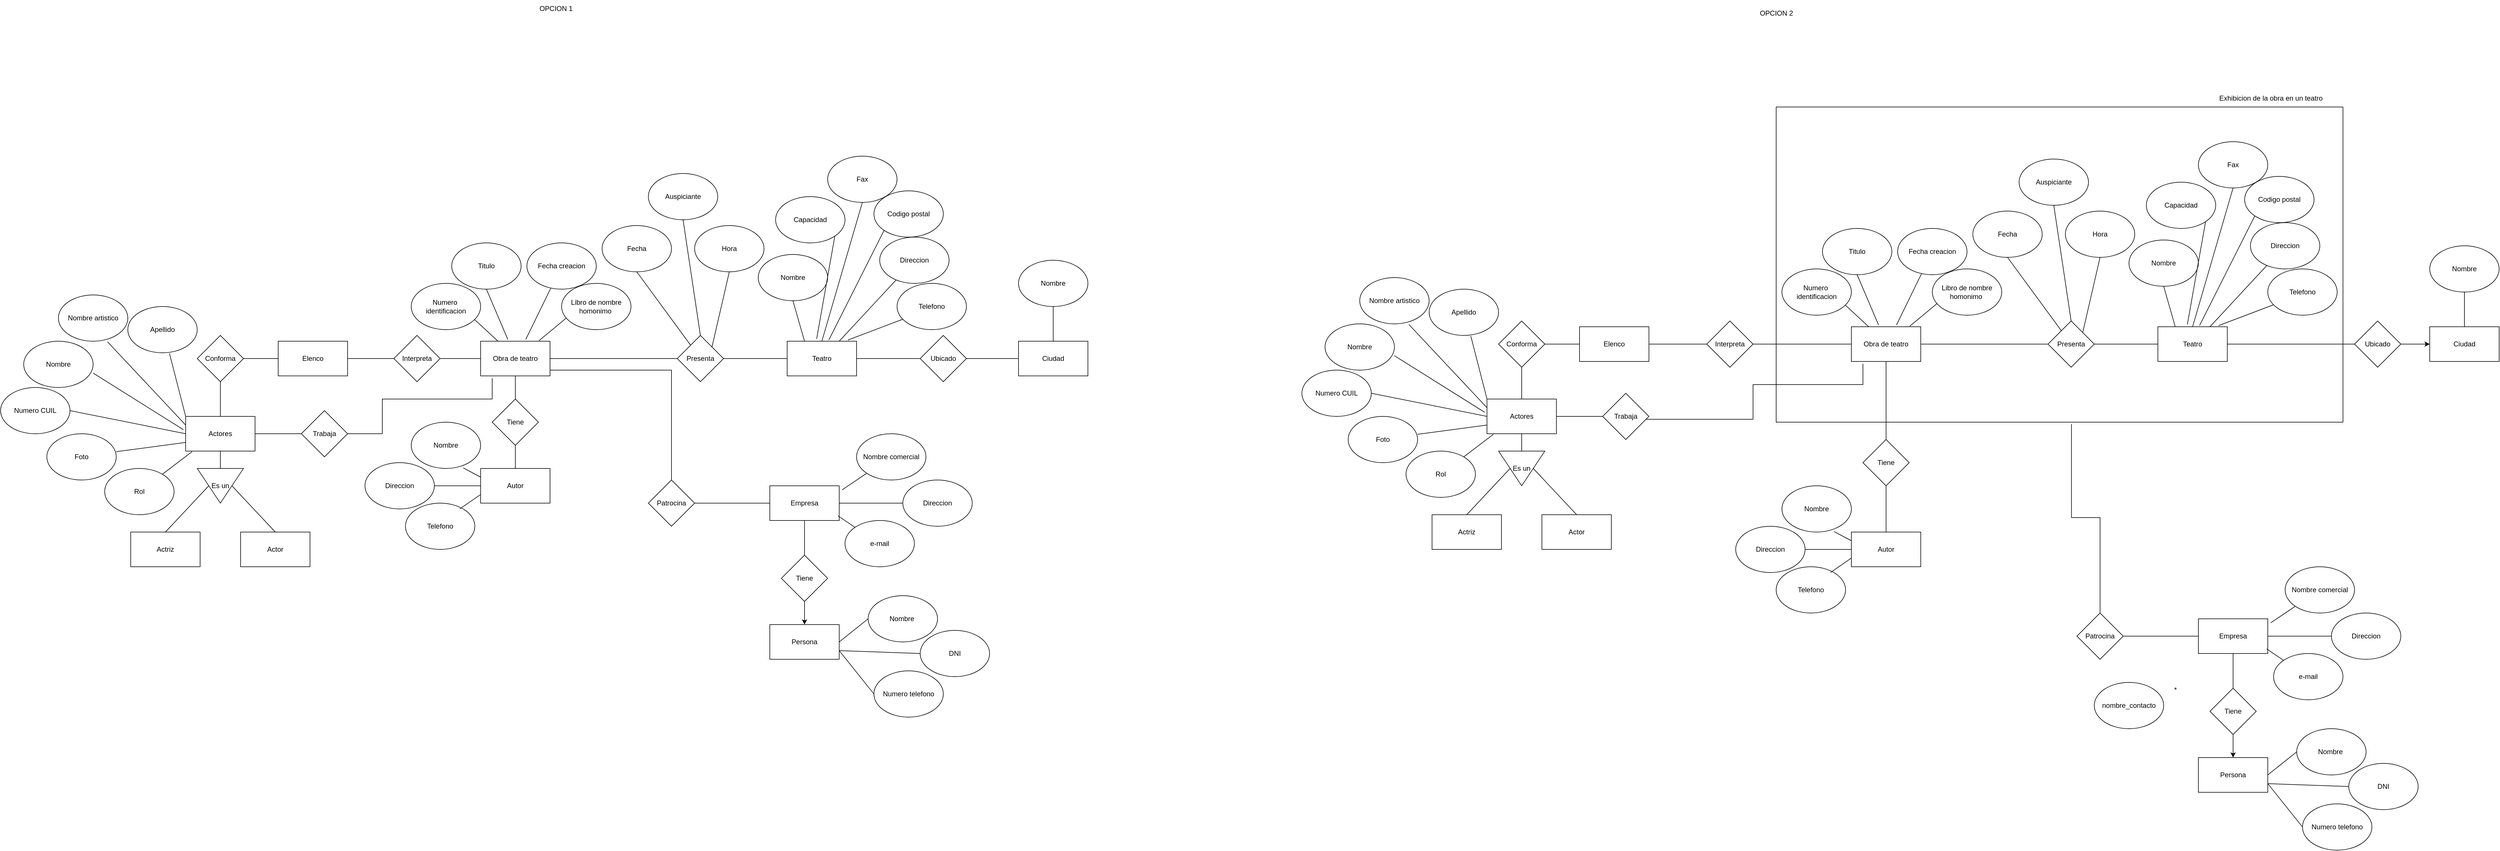 <mxfile version="24.7.5">
  <diagram name="Página-1" id="h4YsIUtn6Sc1W326wzpE">
    <mxGraphModel dx="1680" dy="1332" grid="1" gridSize="10" guides="1" tooltips="1" connect="1" arrows="1" fold="1" page="0" pageScale="1" pageWidth="827" pageHeight="1169" math="0" shadow="0">
      <root>
        <mxCell id="0" />
        <mxCell id="1" parent="0" />
        <mxCell id="5lV7sfU6bNcNwND8dBpH-8" style="edgeStyle=orthogonalEdgeStyle;rounded=0;orthogonalLoop=1;jettySize=auto;html=1;entryX=0.5;entryY=0;entryDx=0;entryDy=0;endArrow=none;endFill=0;" parent="1" source="5lV7sfU6bNcNwND8dBpH-1" target="5lV7sfU6bNcNwND8dBpH-6" edge="1">
          <mxGeometry relative="1" as="geometry" />
        </mxCell>
        <mxCell id="5lV7sfU6bNcNwND8dBpH-53" style="edgeStyle=orthogonalEdgeStyle;rounded=0;orthogonalLoop=1;jettySize=auto;html=1;endArrow=none;endFill=0;" parent="1" source="5lV7sfU6bNcNwND8dBpH-1" target="5lV7sfU6bNcNwND8dBpH-52" edge="1">
          <mxGeometry relative="1" as="geometry" />
        </mxCell>
        <mxCell id="5lV7sfU6bNcNwND8dBpH-82" style="edgeStyle=orthogonalEdgeStyle;rounded=0;orthogonalLoop=1;jettySize=auto;html=1;entryX=0.5;entryY=0;entryDx=0;entryDy=0;endArrow=none;endFill=0;" parent="1" source="5lV7sfU6bNcNwND8dBpH-1" target="5lV7sfU6bNcNwND8dBpH-81" edge="1">
          <mxGeometry relative="1" as="geometry">
            <Array as="points">
              <mxPoint x="570" y="90" />
            </Array>
          </mxGeometry>
        </mxCell>
        <mxCell id="5lV7sfU6bNcNwND8dBpH-1" value="Obra de teatro" style="rounded=0;whiteSpace=wrap;html=1;" parent="1" vertex="1">
          <mxGeometry x="240" y="40" width="120" height="60" as="geometry" />
        </mxCell>
        <mxCell id="5lV7sfU6bNcNwND8dBpH-2" value="Numero&amp;nbsp;&lt;div&gt;identificacion&lt;/div&gt;" style="ellipse;whiteSpace=wrap;html=1;" parent="1" vertex="1">
          <mxGeometry x="120" y="-60" width="120" height="80" as="geometry" />
        </mxCell>
        <mxCell id="5lV7sfU6bNcNwND8dBpH-3" value="Titulo" style="ellipse;whiteSpace=wrap;html=1;" parent="1" vertex="1">
          <mxGeometry x="190" y="-130" width="120" height="80" as="geometry" />
        </mxCell>
        <mxCell id="5lV7sfU6bNcNwND8dBpH-4" value="Fecha creacion" style="ellipse;whiteSpace=wrap;html=1;" parent="1" vertex="1">
          <mxGeometry x="320" y="-130" width="120" height="80" as="geometry" />
        </mxCell>
        <mxCell id="5lV7sfU6bNcNwND8dBpH-5" value="Libro de nombre homonimo&amp;nbsp;" style="ellipse;whiteSpace=wrap;html=1;" parent="1" vertex="1">
          <mxGeometry x="380" y="-60" width="120" height="80" as="geometry" />
        </mxCell>
        <mxCell id="5lV7sfU6bNcNwND8dBpH-9" style="edgeStyle=orthogonalEdgeStyle;rounded=0;orthogonalLoop=1;jettySize=auto;html=1;entryX=0.5;entryY=0;entryDx=0;entryDy=0;endArrow=none;endFill=0;" parent="1" source="5lV7sfU6bNcNwND8dBpH-6" target="5lV7sfU6bNcNwND8dBpH-7" edge="1">
          <mxGeometry relative="1" as="geometry" />
        </mxCell>
        <mxCell id="5lV7sfU6bNcNwND8dBpH-6" value="Tiene" style="rhombus;whiteSpace=wrap;html=1;" parent="1" vertex="1">
          <mxGeometry x="260" y="140" width="80" height="80" as="geometry" />
        </mxCell>
        <mxCell id="5lV7sfU6bNcNwND8dBpH-7" value="Autor" style="rounded=0;whiteSpace=wrap;html=1;" parent="1" vertex="1">
          <mxGeometry x="240" y="260" width="120" height="60" as="geometry" />
        </mxCell>
        <mxCell id="5lV7sfU6bNcNwND8dBpH-11" value="" style="endArrow=none;html=1;rounded=0;entryX=0.25;entryY=0;entryDx=0;entryDy=0;exitX=0.917;exitY=0.788;exitDx=0;exitDy=0;exitPerimeter=0;" parent="1" source="5lV7sfU6bNcNwND8dBpH-2" target="5lV7sfU6bNcNwND8dBpH-1" edge="1">
          <mxGeometry width="50" height="50" relative="1" as="geometry">
            <mxPoint x="170" y="90" as="sourcePoint" />
            <mxPoint x="220" y="40" as="targetPoint" />
          </mxGeometry>
        </mxCell>
        <mxCell id="5lV7sfU6bNcNwND8dBpH-12" value="" style="endArrow=none;html=1;rounded=0;entryX=0.842;entryY=-0.017;entryDx=0;entryDy=0;exitX=0.067;exitY=0.75;exitDx=0;exitDy=0;exitPerimeter=0;entryPerimeter=0;" parent="1" source="5lV7sfU6bNcNwND8dBpH-5" target="5lV7sfU6bNcNwND8dBpH-1" edge="1">
          <mxGeometry width="50" height="50" relative="1" as="geometry">
            <mxPoint x="230" y="3" as="sourcePoint" />
            <mxPoint x="280" y="50" as="targetPoint" />
          </mxGeometry>
        </mxCell>
        <mxCell id="5lV7sfU6bNcNwND8dBpH-13" value="" style="endArrow=none;html=1;rounded=0;entryX=0.392;entryY=-0.05;entryDx=0;entryDy=0;exitX=0.5;exitY=1;exitDx=0;exitDy=0;entryPerimeter=0;" parent="1" source="5lV7sfU6bNcNwND8dBpH-3" target="5lV7sfU6bNcNwND8dBpH-1" edge="1">
          <mxGeometry width="50" height="50" relative="1" as="geometry">
            <mxPoint x="230" y="3" as="sourcePoint" />
            <mxPoint x="280" y="50" as="targetPoint" />
          </mxGeometry>
        </mxCell>
        <mxCell id="5lV7sfU6bNcNwND8dBpH-14" value="" style="endArrow=none;html=1;rounded=0;entryX=0.65;entryY=-0.05;entryDx=0;entryDy=0;entryPerimeter=0;" parent="1" source="5lV7sfU6bNcNwND8dBpH-4" target="5lV7sfU6bNcNwND8dBpH-1" edge="1">
          <mxGeometry width="50" height="50" relative="1" as="geometry">
            <mxPoint x="280" y="-50" as="sourcePoint" />
            <mxPoint x="297" y="47" as="targetPoint" />
          </mxGeometry>
        </mxCell>
        <mxCell id="5lV7sfU6bNcNwND8dBpH-15" value="Nombre" style="ellipse;whiteSpace=wrap;html=1;" parent="1" vertex="1">
          <mxGeometry x="120" y="180" width="120" height="80" as="geometry" />
        </mxCell>
        <mxCell id="5lV7sfU6bNcNwND8dBpH-16" value="Direccion" style="ellipse;whiteSpace=wrap;html=1;" parent="1" vertex="1">
          <mxGeometry x="40" y="250" width="120" height="80" as="geometry" />
        </mxCell>
        <mxCell id="5lV7sfU6bNcNwND8dBpH-17" value="Telefono" style="ellipse;whiteSpace=wrap;html=1;" parent="1" vertex="1">
          <mxGeometry x="110" y="320" width="120" height="80" as="geometry" />
        </mxCell>
        <mxCell id="5lV7sfU6bNcNwND8dBpH-18" value="" style="endArrow=none;html=1;rounded=0;entryX=0;entryY=0.75;entryDx=0;entryDy=0;exitX=0.783;exitY=0.125;exitDx=0;exitDy=0;exitPerimeter=0;" parent="1" source="5lV7sfU6bNcNwND8dBpH-17" target="5lV7sfU6bNcNwND8dBpH-7" edge="1">
          <mxGeometry width="50" height="50" relative="1" as="geometry">
            <mxPoint x="180" y="320" as="sourcePoint" />
            <mxPoint x="230" y="270" as="targetPoint" />
          </mxGeometry>
        </mxCell>
        <mxCell id="5lV7sfU6bNcNwND8dBpH-19" value="" style="endArrow=none;html=1;rounded=0;entryX=1;entryY=0.5;entryDx=0;entryDy=0;exitX=0;exitY=0.5;exitDx=0;exitDy=0;" parent="1" source="5lV7sfU6bNcNwND8dBpH-7" target="5lV7sfU6bNcNwND8dBpH-16" edge="1">
          <mxGeometry width="50" height="50" relative="1" as="geometry">
            <mxPoint x="214" y="340" as="sourcePoint" />
            <mxPoint x="250" y="315" as="targetPoint" />
          </mxGeometry>
        </mxCell>
        <mxCell id="5lV7sfU6bNcNwND8dBpH-20" value="" style="endArrow=none;html=1;rounded=0;entryX=0;entryY=0.25;entryDx=0;entryDy=0;exitX=0.75;exitY=0.988;exitDx=0;exitDy=0;exitPerimeter=0;" parent="1" source="5lV7sfU6bNcNwND8dBpH-15" target="5lV7sfU6bNcNwND8dBpH-7" edge="1">
          <mxGeometry width="50" height="50" relative="1" as="geometry">
            <mxPoint x="214" y="340" as="sourcePoint" />
            <mxPoint x="250" y="315" as="targetPoint" />
          </mxGeometry>
        </mxCell>
        <mxCell id="5lV7sfU6bNcNwND8dBpH-22" style="edgeStyle=orthogonalEdgeStyle;rounded=0;orthogonalLoop=1;jettySize=auto;html=1;entryX=0;entryY=0.5;entryDx=0;entryDy=0;endArrow=none;endFill=0;" parent="1" source="5lV7sfU6bNcNwND8dBpH-21" target="5lV7sfU6bNcNwND8dBpH-1" edge="1">
          <mxGeometry relative="1" as="geometry" />
        </mxCell>
        <mxCell id="5lV7sfU6bNcNwND8dBpH-21" value="Interpreta" style="rhombus;whiteSpace=wrap;html=1;" parent="1" vertex="1">
          <mxGeometry x="90" y="30" width="80" height="80" as="geometry" />
        </mxCell>
        <mxCell id="5lV7sfU6bNcNwND8dBpH-24" style="edgeStyle=orthogonalEdgeStyle;rounded=0;orthogonalLoop=1;jettySize=auto;html=1;entryX=0;entryY=0.5;entryDx=0;entryDy=0;endArrow=none;endFill=0;" parent="1" source="5lV7sfU6bNcNwND8dBpH-23" target="5lV7sfU6bNcNwND8dBpH-21" edge="1">
          <mxGeometry relative="1" as="geometry" />
        </mxCell>
        <mxCell id="5lV7sfU6bNcNwND8dBpH-23" value="Elenco" style="rounded=0;whiteSpace=wrap;html=1;" parent="1" vertex="1">
          <mxGeometry x="-110" y="40" width="120" height="60" as="geometry" />
        </mxCell>
        <mxCell id="5lV7sfU6bNcNwND8dBpH-27" style="edgeStyle=orthogonalEdgeStyle;rounded=0;orthogonalLoop=1;jettySize=auto;html=1;entryX=0;entryY=0.5;entryDx=0;entryDy=0;endArrow=none;endFill=0;" parent="1" source="5lV7sfU6bNcNwND8dBpH-25" target="5lV7sfU6bNcNwND8dBpH-23" edge="1">
          <mxGeometry relative="1" as="geometry" />
        </mxCell>
        <mxCell id="5lV7sfU6bNcNwND8dBpH-30" style="edgeStyle=orthogonalEdgeStyle;rounded=0;orthogonalLoop=1;jettySize=auto;html=1;entryX=0.5;entryY=0;entryDx=0;entryDy=0;endArrow=none;endFill=0;" parent="1" source="5lV7sfU6bNcNwND8dBpH-25" target="5lV7sfU6bNcNwND8dBpH-28" edge="1">
          <mxGeometry relative="1" as="geometry" />
        </mxCell>
        <mxCell id="5lV7sfU6bNcNwND8dBpH-25" value="Conforma" style="rhombus;whiteSpace=wrap;html=1;" parent="1" vertex="1">
          <mxGeometry x="-250" y="30" width="80" height="80" as="geometry" />
        </mxCell>
        <mxCell id="5lV7sfU6bNcNwND8dBpH-33" style="edgeStyle=orthogonalEdgeStyle;rounded=0;orthogonalLoop=1;jettySize=auto;html=1;entryX=0;entryY=0.5;entryDx=0;entryDy=0;endArrow=none;endFill=0;" parent="1" source="5lV7sfU6bNcNwND8dBpH-28" target="5lV7sfU6bNcNwND8dBpH-32" edge="1">
          <mxGeometry relative="1" as="geometry" />
        </mxCell>
        <mxCell id="5lV7sfU6bNcNwND8dBpH-49" style="edgeStyle=orthogonalEdgeStyle;rounded=0;orthogonalLoop=1;jettySize=auto;html=1;endArrow=none;endFill=0;" parent="1" source="5lV7sfU6bNcNwND8dBpH-28" target="5lV7sfU6bNcNwND8dBpH-48" edge="1">
          <mxGeometry relative="1" as="geometry" />
        </mxCell>
        <mxCell id="5lV7sfU6bNcNwND8dBpH-28" value="Actores" style="rounded=0;whiteSpace=wrap;html=1;" parent="1" vertex="1">
          <mxGeometry x="-270" y="170" width="120" height="60" as="geometry" />
        </mxCell>
        <mxCell id="5lV7sfU6bNcNwND8dBpH-29" value="Actriz" style="rounded=0;whiteSpace=wrap;html=1;" parent="1" vertex="1">
          <mxGeometry x="-365" y="370" width="120" height="60" as="geometry" />
        </mxCell>
        <mxCell id="5lV7sfU6bNcNwND8dBpH-31" value="Actor" style="rounded=0;whiteSpace=wrap;html=1;" parent="1" vertex="1">
          <mxGeometry x="-175" y="370" width="120" height="60" as="geometry" />
        </mxCell>
        <mxCell id="5lV7sfU6bNcNwND8dBpH-32" value="Es un" style="triangle;whiteSpace=wrap;html=1;direction=south;" parent="1" vertex="1">
          <mxGeometry x="-250" y="260" width="80" height="60" as="geometry" />
        </mxCell>
        <mxCell id="5lV7sfU6bNcNwND8dBpH-34" value="" style="endArrow=none;html=1;rounded=0;entryX=0.5;entryY=1;entryDx=0;entryDy=0;exitX=0.5;exitY=0;exitDx=0;exitDy=0;" parent="1" source="5lV7sfU6bNcNwND8dBpH-29" target="5lV7sfU6bNcNwND8dBpH-32" edge="1">
          <mxGeometry width="50" height="50" relative="1" as="geometry">
            <mxPoint x="-310" y="350" as="sourcePoint" />
            <mxPoint x="-260" y="300" as="targetPoint" />
          </mxGeometry>
        </mxCell>
        <mxCell id="5lV7sfU6bNcNwND8dBpH-35" value="" style="endArrow=none;html=1;rounded=0;entryX=0.5;entryY=0;entryDx=0;entryDy=0;exitX=0.5;exitY=0;exitDx=0;exitDy=0;" parent="1" source="5lV7sfU6bNcNwND8dBpH-32" target="5lV7sfU6bNcNwND8dBpH-31" edge="1">
          <mxGeometry width="50" height="50" relative="1" as="geometry">
            <mxPoint x="-295" y="380" as="sourcePoint" />
            <mxPoint x="-220" y="300" as="targetPoint" />
          </mxGeometry>
        </mxCell>
        <mxCell id="5lV7sfU6bNcNwND8dBpH-36" value="Nombre" style="ellipse;whiteSpace=wrap;html=1;" parent="1" vertex="1">
          <mxGeometry x="-550" y="40" width="120" height="80" as="geometry" />
        </mxCell>
        <mxCell id="5lV7sfU6bNcNwND8dBpH-37" value="Numero CUIL" style="ellipse;whiteSpace=wrap;html=1;" parent="1" vertex="1">
          <mxGeometry x="-590" y="120" width="120" height="80" as="geometry" />
        </mxCell>
        <mxCell id="5lV7sfU6bNcNwND8dBpH-38" value="Apellido" style="ellipse;whiteSpace=wrap;html=1;" parent="1" vertex="1">
          <mxGeometry x="-370" y="-20" width="120" height="80" as="geometry" />
        </mxCell>
        <mxCell id="5lV7sfU6bNcNwND8dBpH-39" value="Nombre artistico" style="ellipse;whiteSpace=wrap;html=1;" parent="1" vertex="1">
          <mxGeometry x="-490" y="-40" width="120" height="80" as="geometry" />
        </mxCell>
        <mxCell id="5lV7sfU6bNcNwND8dBpH-40" value="Rol" style="ellipse;whiteSpace=wrap;html=1;" parent="1" vertex="1">
          <mxGeometry x="-410" y="260" width="120" height="80" as="geometry" />
        </mxCell>
        <mxCell id="5lV7sfU6bNcNwND8dBpH-41" value="Foto" style="ellipse;whiteSpace=wrap;html=1;" parent="1" vertex="1">
          <mxGeometry x="-510" y="200" width="120" height="80" as="geometry" />
        </mxCell>
        <mxCell id="5lV7sfU6bNcNwND8dBpH-42" value="" style="endArrow=none;html=1;rounded=0;entryX=0.092;entryY=1.017;entryDx=0;entryDy=0;entryPerimeter=0;" parent="1" source="5lV7sfU6bNcNwND8dBpH-40" target="5lV7sfU6bNcNwND8dBpH-28" edge="1">
          <mxGeometry width="50" height="50" relative="1" as="geometry">
            <mxPoint x="-360" y="230" as="sourcePoint" />
            <mxPoint x="-310" y="180" as="targetPoint" />
          </mxGeometry>
        </mxCell>
        <mxCell id="5lV7sfU6bNcNwND8dBpH-43" value="" style="endArrow=none;html=1;rounded=0;entryX=0;entryY=0.75;entryDx=0;entryDy=0;exitX=1;exitY=0.388;exitDx=0;exitDy=0;exitPerimeter=0;" parent="1" source="5lV7sfU6bNcNwND8dBpH-41" target="5lV7sfU6bNcNwND8dBpH-28" edge="1">
          <mxGeometry width="50" height="50" relative="1" as="geometry">
            <mxPoint x="-300" y="280" as="sourcePoint" />
            <mxPoint x="-249" y="241" as="targetPoint" />
          </mxGeometry>
        </mxCell>
        <mxCell id="5lV7sfU6bNcNwND8dBpH-44" value="" style="endArrow=none;html=1;rounded=0;entryX=0;entryY=0.5;entryDx=0;entryDy=0;exitX=1;exitY=0.5;exitDx=0;exitDy=0;" parent="1" source="5lV7sfU6bNcNwND8dBpH-37" target="5lV7sfU6bNcNwND8dBpH-28" edge="1">
          <mxGeometry width="50" height="50" relative="1" as="geometry">
            <mxPoint x="-290" y="290" as="sourcePoint" />
            <mxPoint x="-239" y="251" as="targetPoint" />
          </mxGeometry>
        </mxCell>
        <mxCell id="5lV7sfU6bNcNwND8dBpH-45" value="" style="endArrow=none;html=1;rounded=0;entryX=-0.033;entryY=0.383;entryDx=0;entryDy=0;exitX=1;exitY=0.688;exitDx=0;exitDy=0;exitPerimeter=0;entryPerimeter=0;" parent="1" source="5lV7sfU6bNcNwND8dBpH-36" target="5lV7sfU6bNcNwND8dBpH-28" edge="1">
          <mxGeometry width="50" height="50" relative="1" as="geometry">
            <mxPoint x="-380" y="241" as="sourcePoint" />
            <mxPoint x="-260" y="225" as="targetPoint" />
          </mxGeometry>
        </mxCell>
        <mxCell id="5lV7sfU6bNcNwND8dBpH-46" value="" style="endArrow=none;html=1;rounded=0;entryX=0;entryY=0.25;entryDx=0;entryDy=0;exitX=0.708;exitY=1.013;exitDx=0;exitDy=0;exitPerimeter=0;" parent="1" source="5lV7sfU6bNcNwND8dBpH-39" target="5lV7sfU6bNcNwND8dBpH-28" edge="1">
          <mxGeometry width="50" height="50" relative="1" as="geometry">
            <mxPoint x="-420" y="105" as="sourcePoint" />
            <mxPoint x="-264" y="203" as="targetPoint" />
          </mxGeometry>
        </mxCell>
        <mxCell id="5lV7sfU6bNcNwND8dBpH-47" value="" style="endArrow=none;html=1;rounded=0;entryX=0;entryY=0;entryDx=0;entryDy=0;exitX=0.6;exitY=1.013;exitDx=0;exitDy=0;exitPerimeter=0;" parent="1" source="5lV7sfU6bNcNwND8dBpH-38" target="5lV7sfU6bNcNwND8dBpH-28" edge="1">
          <mxGeometry width="50" height="50" relative="1" as="geometry">
            <mxPoint x="-395" y="51" as="sourcePoint" />
            <mxPoint x="-260" y="195" as="targetPoint" />
          </mxGeometry>
        </mxCell>
        <mxCell id="5lV7sfU6bNcNwND8dBpH-48" value="Trabaja" style="rhombus;whiteSpace=wrap;html=1;" parent="1" vertex="1">
          <mxGeometry x="-70" y="160" width="80" height="80" as="geometry" />
        </mxCell>
        <mxCell id="5lV7sfU6bNcNwND8dBpH-50" style="edgeStyle=orthogonalEdgeStyle;rounded=0;orthogonalLoop=1;jettySize=auto;html=1;entryX=0.167;entryY=1.067;entryDx=0;entryDy=0;entryPerimeter=0;endArrow=none;endFill=0;" parent="1" source="5lV7sfU6bNcNwND8dBpH-48" target="5lV7sfU6bNcNwND8dBpH-1" edge="1">
          <mxGeometry relative="1" as="geometry">
            <Array as="points">
              <mxPoint x="70" y="200" />
              <mxPoint x="70" y="140" />
              <mxPoint x="260" y="140" />
            </Array>
          </mxGeometry>
        </mxCell>
        <mxCell id="5lV7sfU6bNcNwND8dBpH-65" style="edgeStyle=orthogonalEdgeStyle;rounded=0;orthogonalLoop=1;jettySize=auto;html=1;entryX=0;entryY=0.5;entryDx=0;entryDy=0;endArrow=none;endFill=0;" parent="1" source="5lV7sfU6bNcNwND8dBpH-51" target="5lV7sfU6bNcNwND8dBpH-60" edge="1">
          <mxGeometry relative="1" as="geometry" />
        </mxCell>
        <mxCell id="5lV7sfU6bNcNwND8dBpH-51" value="Teatro" style="rounded=0;whiteSpace=wrap;html=1;" parent="1" vertex="1">
          <mxGeometry x="770" y="40" width="120" height="60" as="geometry" />
        </mxCell>
        <mxCell id="5lV7sfU6bNcNwND8dBpH-54" style="edgeStyle=orthogonalEdgeStyle;rounded=0;orthogonalLoop=1;jettySize=auto;html=1;entryX=0;entryY=0.5;entryDx=0;entryDy=0;endArrow=none;endFill=0;" parent="1" source="5lV7sfU6bNcNwND8dBpH-52" target="5lV7sfU6bNcNwND8dBpH-51" edge="1">
          <mxGeometry relative="1" as="geometry" />
        </mxCell>
        <mxCell id="5lV7sfU6bNcNwND8dBpH-52" value="Presenta" style="rhombus;whiteSpace=wrap;html=1;" parent="1" vertex="1">
          <mxGeometry x="580" y="30" width="80" height="80" as="geometry" />
        </mxCell>
        <mxCell id="5lV7sfU6bNcNwND8dBpH-55" value="Nombre" style="ellipse;whiteSpace=wrap;html=1;" parent="1" vertex="1">
          <mxGeometry x="720" y="-110" width="120" height="80" as="geometry" />
        </mxCell>
        <mxCell id="5lV7sfU6bNcNwND8dBpH-56" value="Telefono" style="ellipse;whiteSpace=wrap;html=1;" parent="1" vertex="1">
          <mxGeometry x="960" y="-60" width="120" height="80" as="geometry" />
        </mxCell>
        <mxCell id="5lV7sfU6bNcNwND8dBpH-57" value="Direccion" style="ellipse;whiteSpace=wrap;html=1;" parent="1" vertex="1">
          <mxGeometry x="930" y="-140" width="120" height="80" as="geometry" />
        </mxCell>
        <mxCell id="5lV7sfU6bNcNwND8dBpH-58" value="Fax" style="ellipse;whiteSpace=wrap;html=1;" parent="1" vertex="1">
          <mxGeometry x="840" y="-280" width="120" height="80" as="geometry" />
        </mxCell>
        <mxCell id="5lV7sfU6bNcNwND8dBpH-59" value="Codigo postal" style="ellipse;whiteSpace=wrap;html=1;" parent="1" vertex="1">
          <mxGeometry x="920" y="-220" width="120" height="80" as="geometry" />
        </mxCell>
        <mxCell id="5lV7sfU6bNcNwND8dBpH-64" style="edgeStyle=orthogonalEdgeStyle;rounded=0;orthogonalLoop=1;jettySize=auto;html=1;entryX=0;entryY=0.5;entryDx=0;entryDy=0;endArrow=none;endFill=0;" parent="1" source="5lV7sfU6bNcNwND8dBpH-60" target="5lV7sfU6bNcNwND8dBpH-61" edge="1">
          <mxGeometry relative="1" as="geometry" />
        </mxCell>
        <mxCell id="5lV7sfU6bNcNwND8dBpH-60" value="Ubicado" style="rhombus;whiteSpace=wrap;html=1;" parent="1" vertex="1">
          <mxGeometry x="1000" y="30" width="80" height="80" as="geometry" />
        </mxCell>
        <mxCell id="5lV7sfU6bNcNwND8dBpH-61" value="Ciudad" style="rounded=0;whiteSpace=wrap;html=1;" parent="1" vertex="1">
          <mxGeometry x="1170" y="40" width="120" height="60" as="geometry" />
        </mxCell>
        <mxCell id="5lV7sfU6bNcNwND8dBpH-62" value="Nombre" style="ellipse;whiteSpace=wrap;html=1;" parent="1" vertex="1">
          <mxGeometry x="1170" y="-100" width="120" height="80" as="geometry" />
        </mxCell>
        <mxCell id="5lV7sfU6bNcNwND8dBpH-63" value="" style="endArrow=none;html=1;rounded=0;entryX=0.5;entryY=1;entryDx=0;entryDy=0;exitX=0.5;exitY=0;exitDx=0;exitDy=0;" parent="1" source="5lV7sfU6bNcNwND8dBpH-61" target="5lV7sfU6bNcNwND8dBpH-62" edge="1">
          <mxGeometry width="50" height="50" relative="1" as="geometry">
            <mxPoint x="1120" y="40" as="sourcePoint" />
            <mxPoint x="1170" y="-10" as="targetPoint" />
          </mxGeometry>
        </mxCell>
        <mxCell id="5lV7sfU6bNcNwND8dBpH-66" value="" style="endArrow=none;html=1;rounded=0;entryX=0.875;entryY=-0.033;entryDx=0;entryDy=0;entryPerimeter=0;exitX=0.083;exitY=0.775;exitDx=0;exitDy=0;exitPerimeter=0;" parent="1" source="5lV7sfU6bNcNwND8dBpH-56" target="5lV7sfU6bNcNwND8dBpH-51" edge="1">
          <mxGeometry width="50" height="50" relative="1" as="geometry">
            <mxPoint x="950" y="-10" as="sourcePoint" />
            <mxPoint x="1000" y="-60" as="targetPoint" />
          </mxGeometry>
        </mxCell>
        <mxCell id="5lV7sfU6bNcNwND8dBpH-67" value="" style="endArrow=none;html=1;rounded=0;entryX=0.75;entryY=0;entryDx=0;entryDy=0;" parent="1" source="5lV7sfU6bNcNwND8dBpH-57" target="5lV7sfU6bNcNwND8dBpH-51" edge="1">
          <mxGeometry width="50" height="50" relative="1" as="geometry">
            <mxPoint x="940" y="22" as="sourcePoint" />
            <mxPoint x="885" y="48" as="targetPoint" />
          </mxGeometry>
        </mxCell>
        <mxCell id="5lV7sfU6bNcNwND8dBpH-68" value="" style="endArrow=none;html=1;rounded=0;entryX=0.6;entryY=-0.033;entryDx=0;entryDy=0;exitX=0;exitY=1;exitDx=0;exitDy=0;entryPerimeter=0;" parent="1" source="5lV7sfU6bNcNwND8dBpH-59" target="5lV7sfU6bNcNwND8dBpH-51" edge="1">
          <mxGeometry width="50" height="50" relative="1" as="geometry">
            <mxPoint x="935" y="-44" as="sourcePoint" />
            <mxPoint x="870" y="50" as="targetPoint" />
          </mxGeometry>
        </mxCell>
        <mxCell id="5lV7sfU6bNcNwND8dBpH-69" value="" style="endArrow=none;html=1;rounded=0;entryX=0.5;entryY=0;entryDx=0;entryDy=0;exitX=0.5;exitY=1;exitDx=0;exitDy=0;" parent="1" source="5lV7sfU6bNcNwND8dBpH-58" target="5lV7sfU6bNcNwND8dBpH-51" edge="1">
          <mxGeometry width="50" height="50" relative="1" as="geometry">
            <mxPoint x="898" y="-142" as="sourcePoint" />
            <mxPoint x="852" y="48" as="targetPoint" />
          </mxGeometry>
        </mxCell>
        <mxCell id="5lV7sfU6bNcNwND8dBpH-70" value="" style="endArrow=none;html=1;rounded=0;entryX=0.25;entryY=0;entryDx=0;entryDy=0;exitX=0.5;exitY=1;exitDx=0;exitDy=0;" parent="1" source="5lV7sfU6bNcNwND8dBpH-55" target="5lV7sfU6bNcNwND8dBpH-51" edge="1">
          <mxGeometry width="50" height="50" relative="1" as="geometry">
            <mxPoint x="940" y="22" as="sourcePoint" />
            <mxPoint x="885" y="48" as="targetPoint" />
          </mxGeometry>
        </mxCell>
        <mxCell id="5lV7sfU6bNcNwND8dBpH-71" value="Capacidad" style="ellipse;whiteSpace=wrap;html=1;" parent="1" vertex="1">
          <mxGeometry x="750" y="-210" width="120" height="80" as="geometry" />
        </mxCell>
        <mxCell id="5lV7sfU6bNcNwND8dBpH-72" value="" style="endArrow=none;html=1;rounded=0;entryX=0.425;entryY=-0.067;entryDx=0;entryDy=0;exitX=1;exitY=1;exitDx=0;exitDy=0;entryPerimeter=0;" parent="1" source="5lV7sfU6bNcNwND8dBpH-71" target="5lV7sfU6bNcNwND8dBpH-51" edge="1">
          <mxGeometry width="50" height="50" relative="1" as="geometry">
            <mxPoint x="860" y="-190" as="sourcePoint" />
            <mxPoint x="840" y="50" as="targetPoint" />
          </mxGeometry>
        </mxCell>
        <mxCell id="5lV7sfU6bNcNwND8dBpH-74" value="Fecha" style="ellipse;whiteSpace=wrap;html=1;" parent="1" vertex="1">
          <mxGeometry x="450" y="-160" width="120" height="80" as="geometry" />
        </mxCell>
        <mxCell id="5lV7sfU6bNcNwND8dBpH-75" value="Hora" style="ellipse;whiteSpace=wrap;html=1;" parent="1" vertex="1">
          <mxGeometry x="610" y="-160" width="120" height="80" as="geometry" />
        </mxCell>
        <mxCell id="5lV7sfU6bNcNwND8dBpH-76" value="" style="endArrow=none;html=1;rounded=0;entryX=0.5;entryY=1;entryDx=0;entryDy=0;exitX=1;exitY=0;exitDx=0;exitDy=0;" parent="1" source="5lV7sfU6bNcNwND8dBpH-52" target="5lV7sfU6bNcNwND8dBpH-75" edge="1">
          <mxGeometry width="50" height="50" relative="1" as="geometry">
            <mxPoint x="640" y="40" as="sourcePoint" />
            <mxPoint x="690" y="-10" as="targetPoint" />
          </mxGeometry>
        </mxCell>
        <mxCell id="5lV7sfU6bNcNwND8dBpH-77" value="" style="endArrow=none;html=1;rounded=0;entryX=0.5;entryY=1;entryDx=0;entryDy=0;" parent="1" source="5lV7sfU6bNcNwND8dBpH-52" target="5lV7sfU6bNcNwND8dBpH-74" edge="1">
          <mxGeometry width="50" height="50" relative="1" as="geometry">
            <mxPoint x="650" y="60" as="sourcePoint" />
            <mxPoint x="670" y="-70" as="targetPoint" />
          </mxGeometry>
        </mxCell>
        <mxCell id="5lV7sfU6bNcNwND8dBpH-78" value="Auspiciante" style="ellipse;whiteSpace=wrap;html=1;" parent="1" vertex="1">
          <mxGeometry x="530" y="-250" width="120" height="80" as="geometry" />
        </mxCell>
        <mxCell id="5lV7sfU6bNcNwND8dBpH-79" value="" style="endArrow=none;html=1;rounded=0;entryX=0.5;entryY=1;entryDx=0;entryDy=0;exitX=0.5;exitY=0;exitDx=0;exitDy=0;" parent="1" source="5lV7sfU6bNcNwND8dBpH-52" target="5lV7sfU6bNcNwND8dBpH-78" edge="1">
          <mxGeometry width="50" height="50" relative="1" as="geometry">
            <mxPoint x="613" y="57" as="sourcePoint" />
            <mxPoint x="520" y="-70" as="targetPoint" />
          </mxGeometry>
        </mxCell>
        <mxCell id="5lV7sfU6bNcNwND8dBpH-89" style="edgeStyle=orthogonalEdgeStyle;rounded=0;orthogonalLoop=1;jettySize=auto;html=1;entryX=0.5;entryY=0;entryDx=0;entryDy=0;endArrow=none;endFill=0;" parent="1" source="5lV7sfU6bNcNwND8dBpH-80" target="5lV7sfU6bNcNwND8dBpH-88" edge="1">
          <mxGeometry relative="1" as="geometry" />
        </mxCell>
        <mxCell id="5lV7sfU6bNcNwND8dBpH-80" value="Empresa" style="rounded=0;whiteSpace=wrap;html=1;" parent="1" vertex="1">
          <mxGeometry x="740" y="290" width="120" height="60" as="geometry" />
        </mxCell>
        <mxCell id="5lV7sfU6bNcNwND8dBpH-83" style="edgeStyle=orthogonalEdgeStyle;rounded=0;orthogonalLoop=1;jettySize=auto;html=1;entryX=0;entryY=0.5;entryDx=0;entryDy=0;endArrow=none;endFill=0;" parent="1" source="5lV7sfU6bNcNwND8dBpH-81" target="5lV7sfU6bNcNwND8dBpH-80" edge="1">
          <mxGeometry relative="1" as="geometry" />
        </mxCell>
        <mxCell id="5lV7sfU6bNcNwND8dBpH-81" value="Patrocina" style="rhombus;whiteSpace=wrap;html=1;" parent="1" vertex="1">
          <mxGeometry x="530" y="280" width="80" height="80" as="geometry" />
        </mxCell>
        <mxCell id="5lV7sfU6bNcNwND8dBpH-84" value="Nombre comercial" style="ellipse;whiteSpace=wrap;html=1;" parent="1" vertex="1">
          <mxGeometry x="890" y="200" width="120" height="80" as="geometry" />
        </mxCell>
        <mxCell id="5lV7sfU6bNcNwND8dBpH-85" value="Direccion" style="ellipse;whiteSpace=wrap;html=1;" parent="1" vertex="1">
          <mxGeometry x="970" y="280" width="120" height="80" as="geometry" />
        </mxCell>
        <mxCell id="5lV7sfU6bNcNwND8dBpH-86" value="e-mail" style="ellipse;whiteSpace=wrap;html=1;" parent="1" vertex="1">
          <mxGeometry x="870" y="350" width="120" height="80" as="geometry" />
        </mxCell>
        <mxCell id="5lV7sfU6bNcNwND8dBpH-87" value="Persona" style="rounded=0;whiteSpace=wrap;html=1;" parent="1" vertex="1">
          <mxGeometry x="740" y="530" width="120" height="60" as="geometry" />
        </mxCell>
        <mxCell id="5lV7sfU6bNcNwND8dBpH-90" style="edgeStyle=orthogonalEdgeStyle;rounded=0;orthogonalLoop=1;jettySize=auto;html=1;entryX=0.5;entryY=0;entryDx=0;entryDy=0;" parent="1" source="5lV7sfU6bNcNwND8dBpH-88" target="5lV7sfU6bNcNwND8dBpH-87" edge="1">
          <mxGeometry relative="1" as="geometry" />
        </mxCell>
        <mxCell id="5lV7sfU6bNcNwND8dBpH-88" value="Tiene" style="rhombus;whiteSpace=wrap;html=1;" parent="1" vertex="1">
          <mxGeometry x="760" y="410" width="80" height="80" as="geometry" />
        </mxCell>
        <mxCell id="5lV7sfU6bNcNwND8dBpH-91" value="Nombre&amp;nbsp;" style="ellipse;whiteSpace=wrap;html=1;" parent="1" vertex="1">
          <mxGeometry x="910" y="480" width="120" height="80" as="geometry" />
        </mxCell>
        <mxCell id="5lV7sfU6bNcNwND8dBpH-92" value="" style="endArrow=none;html=1;rounded=0;entryX=0;entryY=1;entryDx=0;entryDy=0;exitX=1.042;exitY=0.117;exitDx=0;exitDy=0;exitPerimeter=0;" parent="1" source="5lV7sfU6bNcNwND8dBpH-80" target="5lV7sfU6bNcNwND8dBpH-84" edge="1">
          <mxGeometry width="50" height="50" relative="1" as="geometry">
            <mxPoint x="870" y="350" as="sourcePoint" />
            <mxPoint x="920" y="300" as="targetPoint" />
          </mxGeometry>
        </mxCell>
        <mxCell id="5lV7sfU6bNcNwND8dBpH-93" value="" style="endArrow=none;html=1;rounded=0;exitX=0.983;exitY=0.867;exitDx=0;exitDy=0;exitPerimeter=0;" parent="1" source="5lV7sfU6bNcNwND8dBpH-80" target="5lV7sfU6bNcNwND8dBpH-86" edge="1">
          <mxGeometry width="50" height="50" relative="1" as="geometry">
            <mxPoint x="875" y="307" as="sourcePoint" />
            <mxPoint x="918" y="278" as="targetPoint" />
          </mxGeometry>
        </mxCell>
        <mxCell id="5lV7sfU6bNcNwND8dBpH-94" value="" style="endArrow=none;html=1;rounded=0;entryX=0;entryY=0.5;entryDx=0;entryDy=0;exitX=1;exitY=0.5;exitDx=0;exitDy=0;" parent="1" source="5lV7sfU6bNcNwND8dBpH-80" target="5lV7sfU6bNcNwND8dBpH-85" edge="1">
          <mxGeometry width="50" height="50" relative="1" as="geometry">
            <mxPoint x="875" y="307" as="sourcePoint" />
            <mxPoint x="918" y="278" as="targetPoint" />
          </mxGeometry>
        </mxCell>
        <mxCell id="5lV7sfU6bNcNwND8dBpH-95" value="" style="endArrow=none;html=1;rounded=0;entryX=0;entryY=0.5;entryDx=0;entryDy=0;exitX=1;exitY=0.5;exitDx=0;exitDy=0;" parent="1" source="5lV7sfU6bNcNwND8dBpH-87" target="5lV7sfU6bNcNwND8dBpH-91" edge="1">
          <mxGeometry width="50" height="50" relative="1" as="geometry">
            <mxPoint x="870" y="610" as="sourcePoint" />
            <mxPoint x="920" y="560" as="targetPoint" />
          </mxGeometry>
        </mxCell>
        <mxCell id="5lV7sfU6bNcNwND8dBpH-96" value="Numero telefono" style="ellipse;whiteSpace=wrap;html=1;" parent="1" vertex="1">
          <mxGeometry x="920" y="610" width="120" height="80" as="geometry" />
        </mxCell>
        <mxCell id="5lV7sfU6bNcNwND8dBpH-97" value="" style="endArrow=none;html=1;rounded=0;entryX=0;entryY=0.5;entryDx=0;entryDy=0;exitX=1;exitY=0.75;exitDx=0;exitDy=0;" parent="1" source="5lV7sfU6bNcNwND8dBpH-87" target="5lV7sfU6bNcNwND8dBpH-96" edge="1">
          <mxGeometry width="50" height="50" relative="1" as="geometry">
            <mxPoint x="840" y="670" as="sourcePoint" />
            <mxPoint x="890" y="620" as="targetPoint" />
          </mxGeometry>
        </mxCell>
        <mxCell id="5lV7sfU6bNcNwND8dBpH-98" value="DNI" style="ellipse;whiteSpace=wrap;html=1;" parent="1" vertex="1">
          <mxGeometry x="1000" y="540" width="120" height="80" as="geometry" />
        </mxCell>
        <mxCell id="5lV7sfU6bNcNwND8dBpH-99" value="" style="endArrow=none;html=1;rounded=0;entryX=0;entryY=0.5;entryDx=0;entryDy=0;exitX=1;exitY=0.75;exitDx=0;exitDy=0;" parent="1" source="5lV7sfU6bNcNwND8dBpH-87" target="5lV7sfU6bNcNwND8dBpH-98" edge="1">
          <mxGeometry width="50" height="50" relative="1" as="geometry">
            <mxPoint x="860" y="620" as="sourcePoint" />
            <mxPoint x="910" y="570" as="targetPoint" />
          </mxGeometry>
        </mxCell>
        <mxCell id="QqW9NMLaR6kKnZ1X8R2V-1" style="edgeStyle=orthogonalEdgeStyle;rounded=0;orthogonalLoop=1;jettySize=auto;html=1;entryX=0.5;entryY=0;entryDx=0;entryDy=0;endArrow=none;endFill=0;" parent="1" source="QqW9NMLaR6kKnZ1X8R2V-4" target="QqW9NMLaR6kKnZ1X8R2V-10" edge="1">
          <mxGeometry relative="1" as="geometry" />
        </mxCell>
        <mxCell id="QqW9NMLaR6kKnZ1X8R2V-2" style="edgeStyle=orthogonalEdgeStyle;rounded=0;orthogonalLoop=1;jettySize=auto;html=1;endArrow=none;endFill=0;" parent="1" source="QqW9NMLaR6kKnZ1X8R2V-4" target="QqW9NMLaR6kKnZ1X8R2V-54" edge="1">
          <mxGeometry relative="1" as="geometry" />
        </mxCell>
        <mxCell id="QqW9NMLaR6kKnZ1X8R2V-4" value="Obra de teatro" style="rounded=0;whiteSpace=wrap;html=1;" parent="1" vertex="1">
          <mxGeometry x="2610" y="15" width="120" height="60" as="geometry" />
        </mxCell>
        <mxCell id="QqW9NMLaR6kKnZ1X8R2V-5" value="Numero&amp;nbsp;&lt;div&gt;identificacion&lt;/div&gt;" style="ellipse;whiteSpace=wrap;html=1;" parent="1" vertex="1">
          <mxGeometry x="2490" y="-85" width="120" height="80" as="geometry" />
        </mxCell>
        <mxCell id="QqW9NMLaR6kKnZ1X8R2V-6" value="Titulo" style="ellipse;whiteSpace=wrap;html=1;" parent="1" vertex="1">
          <mxGeometry x="2560" y="-155" width="120" height="80" as="geometry" />
        </mxCell>
        <mxCell id="QqW9NMLaR6kKnZ1X8R2V-7" value="Fecha creacion" style="ellipse;whiteSpace=wrap;html=1;" parent="1" vertex="1">
          <mxGeometry x="2690" y="-155" width="120" height="80" as="geometry" />
        </mxCell>
        <mxCell id="QqW9NMLaR6kKnZ1X8R2V-8" value="Libro de nombre homonimo&amp;nbsp;" style="ellipse;whiteSpace=wrap;html=1;" parent="1" vertex="1">
          <mxGeometry x="2750" y="-85" width="120" height="80" as="geometry" />
        </mxCell>
        <mxCell id="QqW9NMLaR6kKnZ1X8R2V-9" style="edgeStyle=orthogonalEdgeStyle;rounded=0;orthogonalLoop=1;jettySize=auto;html=1;entryX=0.5;entryY=0;entryDx=0;entryDy=0;endArrow=none;endFill=0;exitX=0.5;exitY=1;exitDx=0;exitDy=0;" parent="1" source="QqW9NMLaR6kKnZ1X8R2V-10" target="QqW9NMLaR6kKnZ1X8R2V-11" edge="1">
          <mxGeometry relative="1" as="geometry">
            <mxPoint x="2670" y="330" as="sourcePoint" />
          </mxGeometry>
        </mxCell>
        <mxCell id="QqW9NMLaR6kKnZ1X8R2V-10" value="Tiene" style="rhombus;whiteSpace=wrap;html=1;" parent="1" vertex="1">
          <mxGeometry x="2630" y="210" width="80" height="80" as="geometry" />
        </mxCell>
        <mxCell id="QqW9NMLaR6kKnZ1X8R2V-11" value="Autor" style="rounded=0;whiteSpace=wrap;html=1;" parent="1" vertex="1">
          <mxGeometry x="2610" y="370" width="120" height="60" as="geometry" />
        </mxCell>
        <mxCell id="QqW9NMLaR6kKnZ1X8R2V-12" value="" style="endArrow=none;html=1;rounded=0;entryX=0.25;entryY=0;entryDx=0;entryDy=0;exitX=0.917;exitY=0.788;exitDx=0;exitDy=0;exitPerimeter=0;" parent="1" source="QqW9NMLaR6kKnZ1X8R2V-5" target="QqW9NMLaR6kKnZ1X8R2V-4" edge="1">
          <mxGeometry width="50" height="50" relative="1" as="geometry">
            <mxPoint x="2540" y="65" as="sourcePoint" />
            <mxPoint x="2590" y="15" as="targetPoint" />
          </mxGeometry>
        </mxCell>
        <mxCell id="QqW9NMLaR6kKnZ1X8R2V-13" value="" style="endArrow=none;html=1;rounded=0;entryX=0.842;entryY=-0.017;entryDx=0;entryDy=0;exitX=0.067;exitY=0.75;exitDx=0;exitDy=0;exitPerimeter=0;entryPerimeter=0;" parent="1" source="QqW9NMLaR6kKnZ1X8R2V-8" target="QqW9NMLaR6kKnZ1X8R2V-4" edge="1">
          <mxGeometry width="50" height="50" relative="1" as="geometry">
            <mxPoint x="2600" y="-22" as="sourcePoint" />
            <mxPoint x="2650" y="25" as="targetPoint" />
          </mxGeometry>
        </mxCell>
        <mxCell id="QqW9NMLaR6kKnZ1X8R2V-14" value="" style="endArrow=none;html=1;rounded=0;entryX=0.392;entryY=-0.05;entryDx=0;entryDy=0;exitX=0.5;exitY=1;exitDx=0;exitDy=0;entryPerimeter=0;" parent="1" source="QqW9NMLaR6kKnZ1X8R2V-6" target="QqW9NMLaR6kKnZ1X8R2V-4" edge="1">
          <mxGeometry width="50" height="50" relative="1" as="geometry">
            <mxPoint x="2600" y="-22" as="sourcePoint" />
            <mxPoint x="2650" y="25" as="targetPoint" />
          </mxGeometry>
        </mxCell>
        <mxCell id="QqW9NMLaR6kKnZ1X8R2V-15" value="" style="endArrow=none;html=1;rounded=0;entryX=0.65;entryY=-0.05;entryDx=0;entryDy=0;entryPerimeter=0;" parent="1" source="QqW9NMLaR6kKnZ1X8R2V-7" target="QqW9NMLaR6kKnZ1X8R2V-4" edge="1">
          <mxGeometry width="50" height="50" relative="1" as="geometry">
            <mxPoint x="2650" y="-75" as="sourcePoint" />
            <mxPoint x="2667" y="22" as="targetPoint" />
          </mxGeometry>
        </mxCell>
        <mxCell id="QqW9NMLaR6kKnZ1X8R2V-16" value="Nombre" style="ellipse;whiteSpace=wrap;html=1;" parent="1" vertex="1">
          <mxGeometry x="2490" y="290" width="120" height="80" as="geometry" />
        </mxCell>
        <mxCell id="QqW9NMLaR6kKnZ1X8R2V-17" value="Direccion" style="ellipse;whiteSpace=wrap;html=1;" parent="1" vertex="1">
          <mxGeometry x="2410" y="360" width="120" height="80" as="geometry" />
        </mxCell>
        <mxCell id="QqW9NMLaR6kKnZ1X8R2V-18" value="Telefono" style="ellipse;whiteSpace=wrap;html=1;" parent="1" vertex="1">
          <mxGeometry x="2480" y="430" width="120" height="80" as="geometry" />
        </mxCell>
        <mxCell id="QqW9NMLaR6kKnZ1X8R2V-19" value="" style="endArrow=none;html=1;rounded=0;entryX=0;entryY=0.75;entryDx=0;entryDy=0;exitX=0.783;exitY=0.125;exitDx=0;exitDy=0;exitPerimeter=0;" parent="1" source="QqW9NMLaR6kKnZ1X8R2V-18" target="QqW9NMLaR6kKnZ1X8R2V-11" edge="1">
          <mxGeometry width="50" height="50" relative="1" as="geometry">
            <mxPoint x="2550" y="430" as="sourcePoint" />
            <mxPoint x="2600" y="380" as="targetPoint" />
          </mxGeometry>
        </mxCell>
        <mxCell id="QqW9NMLaR6kKnZ1X8R2V-20" value="" style="endArrow=none;html=1;rounded=0;entryX=1;entryY=0.5;entryDx=0;entryDy=0;exitX=0;exitY=0.5;exitDx=0;exitDy=0;" parent="1" source="QqW9NMLaR6kKnZ1X8R2V-11" target="QqW9NMLaR6kKnZ1X8R2V-17" edge="1">
          <mxGeometry width="50" height="50" relative="1" as="geometry">
            <mxPoint x="2584" y="450" as="sourcePoint" />
            <mxPoint x="2620" y="425" as="targetPoint" />
          </mxGeometry>
        </mxCell>
        <mxCell id="QqW9NMLaR6kKnZ1X8R2V-21" value="" style="endArrow=none;html=1;rounded=0;entryX=0;entryY=0.25;entryDx=0;entryDy=0;exitX=0.75;exitY=0.988;exitDx=0;exitDy=0;exitPerimeter=0;" parent="1" source="QqW9NMLaR6kKnZ1X8R2V-16" target="QqW9NMLaR6kKnZ1X8R2V-11" edge="1">
          <mxGeometry width="50" height="50" relative="1" as="geometry">
            <mxPoint x="2584" y="450" as="sourcePoint" />
            <mxPoint x="2620" y="425" as="targetPoint" />
          </mxGeometry>
        </mxCell>
        <mxCell id="QqW9NMLaR6kKnZ1X8R2V-22" style="edgeStyle=orthogonalEdgeStyle;rounded=0;orthogonalLoop=1;jettySize=auto;html=1;entryX=0;entryY=0.5;entryDx=0;entryDy=0;endArrow=none;endFill=0;" parent="1" source="QqW9NMLaR6kKnZ1X8R2V-23" target="QqW9NMLaR6kKnZ1X8R2V-4" edge="1">
          <mxGeometry relative="1" as="geometry" />
        </mxCell>
        <mxCell id="QqW9NMLaR6kKnZ1X8R2V-23" value="Interpreta" style="rhombus;whiteSpace=wrap;html=1;" parent="1" vertex="1">
          <mxGeometry x="2360" y="5" width="80" height="80" as="geometry" />
        </mxCell>
        <mxCell id="QqW9NMLaR6kKnZ1X8R2V-24" style="edgeStyle=orthogonalEdgeStyle;rounded=0;orthogonalLoop=1;jettySize=auto;html=1;entryX=0;entryY=0.5;entryDx=0;entryDy=0;endArrow=none;endFill=0;" parent="1" source="QqW9NMLaR6kKnZ1X8R2V-25" target="QqW9NMLaR6kKnZ1X8R2V-23" edge="1">
          <mxGeometry relative="1" as="geometry" />
        </mxCell>
        <mxCell id="QqW9NMLaR6kKnZ1X8R2V-25" value="Elenco" style="rounded=0;whiteSpace=wrap;html=1;" parent="1" vertex="1">
          <mxGeometry x="2140" y="15" width="120" height="60" as="geometry" />
        </mxCell>
        <mxCell id="QqW9NMLaR6kKnZ1X8R2V-26" style="edgeStyle=orthogonalEdgeStyle;rounded=0;orthogonalLoop=1;jettySize=auto;html=1;entryX=0;entryY=0.5;entryDx=0;entryDy=0;endArrow=none;endFill=0;" parent="1" source="QqW9NMLaR6kKnZ1X8R2V-28" target="QqW9NMLaR6kKnZ1X8R2V-25" edge="1">
          <mxGeometry relative="1" as="geometry" />
        </mxCell>
        <mxCell id="QqW9NMLaR6kKnZ1X8R2V-27" style="edgeStyle=orthogonalEdgeStyle;rounded=0;orthogonalLoop=1;jettySize=auto;html=1;entryX=0.5;entryY=0;entryDx=0;entryDy=0;endArrow=none;endFill=0;" parent="1" source="QqW9NMLaR6kKnZ1X8R2V-28" target="QqW9NMLaR6kKnZ1X8R2V-31" edge="1">
          <mxGeometry relative="1" as="geometry" />
        </mxCell>
        <mxCell id="QqW9NMLaR6kKnZ1X8R2V-28" value="Conforma" style="rhombus;whiteSpace=wrap;html=1;" parent="1" vertex="1">
          <mxGeometry x="2000" y="5" width="80" height="80" as="geometry" />
        </mxCell>
        <mxCell id="QqW9NMLaR6kKnZ1X8R2V-29" style="edgeStyle=orthogonalEdgeStyle;rounded=0;orthogonalLoop=1;jettySize=auto;html=1;entryX=0;entryY=0.5;entryDx=0;entryDy=0;endArrow=none;endFill=0;" parent="1" source="QqW9NMLaR6kKnZ1X8R2V-31" target="QqW9NMLaR6kKnZ1X8R2V-34" edge="1">
          <mxGeometry relative="1" as="geometry" />
        </mxCell>
        <mxCell id="QqW9NMLaR6kKnZ1X8R2V-30" style="edgeStyle=orthogonalEdgeStyle;rounded=0;orthogonalLoop=1;jettySize=auto;html=1;endArrow=none;endFill=0;" parent="1" source="QqW9NMLaR6kKnZ1X8R2V-31" target="QqW9NMLaR6kKnZ1X8R2V-49" edge="1">
          <mxGeometry relative="1" as="geometry" />
        </mxCell>
        <mxCell id="QqW9NMLaR6kKnZ1X8R2V-31" value="Actores" style="rounded=0;whiteSpace=wrap;html=1;" parent="1" vertex="1">
          <mxGeometry x="1980" y="140" width="120" height="60" as="geometry" />
        </mxCell>
        <mxCell id="QqW9NMLaR6kKnZ1X8R2V-32" value="Actriz" style="rounded=0;whiteSpace=wrap;html=1;" parent="1" vertex="1">
          <mxGeometry x="1885" y="340" width="120" height="60" as="geometry" />
        </mxCell>
        <mxCell id="QqW9NMLaR6kKnZ1X8R2V-33" value="Actor" style="rounded=0;whiteSpace=wrap;html=1;" parent="1" vertex="1">
          <mxGeometry x="2075" y="340" width="120" height="60" as="geometry" />
        </mxCell>
        <mxCell id="QqW9NMLaR6kKnZ1X8R2V-34" value="Es un" style="triangle;whiteSpace=wrap;html=1;direction=south;" parent="1" vertex="1">
          <mxGeometry x="2000" y="230" width="80" height="60" as="geometry" />
        </mxCell>
        <mxCell id="QqW9NMLaR6kKnZ1X8R2V-35" value="" style="endArrow=none;html=1;rounded=0;entryX=0.5;entryY=1;entryDx=0;entryDy=0;exitX=0.5;exitY=0;exitDx=0;exitDy=0;" parent="1" source="QqW9NMLaR6kKnZ1X8R2V-32" target="QqW9NMLaR6kKnZ1X8R2V-34" edge="1">
          <mxGeometry width="50" height="50" relative="1" as="geometry">
            <mxPoint x="1940" y="320" as="sourcePoint" />
            <mxPoint x="1990" y="270" as="targetPoint" />
          </mxGeometry>
        </mxCell>
        <mxCell id="QqW9NMLaR6kKnZ1X8R2V-36" value="" style="endArrow=none;html=1;rounded=0;entryX=0.5;entryY=0;entryDx=0;entryDy=0;exitX=0.5;exitY=0;exitDx=0;exitDy=0;" parent="1" source="QqW9NMLaR6kKnZ1X8R2V-34" target="QqW9NMLaR6kKnZ1X8R2V-33" edge="1">
          <mxGeometry width="50" height="50" relative="1" as="geometry">
            <mxPoint x="1955" y="350" as="sourcePoint" />
            <mxPoint x="2030" y="270" as="targetPoint" />
          </mxGeometry>
        </mxCell>
        <mxCell id="QqW9NMLaR6kKnZ1X8R2V-37" value="Nombre" style="ellipse;whiteSpace=wrap;html=1;" parent="1" vertex="1">
          <mxGeometry x="1700" y="10" width="120" height="80" as="geometry" />
        </mxCell>
        <mxCell id="QqW9NMLaR6kKnZ1X8R2V-38" value="Numero CUIL" style="ellipse;whiteSpace=wrap;html=1;" parent="1" vertex="1">
          <mxGeometry x="1660" y="90" width="120" height="80" as="geometry" />
        </mxCell>
        <mxCell id="QqW9NMLaR6kKnZ1X8R2V-39" value="Apellido" style="ellipse;whiteSpace=wrap;html=1;" parent="1" vertex="1">
          <mxGeometry x="1880" y="-50" width="120" height="80" as="geometry" />
        </mxCell>
        <mxCell id="QqW9NMLaR6kKnZ1X8R2V-40" value="Nombre artistico" style="ellipse;whiteSpace=wrap;html=1;" parent="1" vertex="1">
          <mxGeometry x="1760" y="-70" width="120" height="80" as="geometry" />
        </mxCell>
        <mxCell id="QqW9NMLaR6kKnZ1X8R2V-41" value="Rol" style="ellipse;whiteSpace=wrap;html=1;" parent="1" vertex="1">
          <mxGeometry x="1840" y="230" width="120" height="80" as="geometry" />
        </mxCell>
        <mxCell id="QqW9NMLaR6kKnZ1X8R2V-42" value="Foto" style="ellipse;whiteSpace=wrap;html=1;" parent="1" vertex="1">
          <mxGeometry x="1740" y="170" width="120" height="80" as="geometry" />
        </mxCell>
        <mxCell id="QqW9NMLaR6kKnZ1X8R2V-43" value="" style="endArrow=none;html=1;rounded=0;entryX=0.092;entryY=1.017;entryDx=0;entryDy=0;entryPerimeter=0;" parent="1" source="QqW9NMLaR6kKnZ1X8R2V-41" target="QqW9NMLaR6kKnZ1X8R2V-31" edge="1">
          <mxGeometry width="50" height="50" relative="1" as="geometry">
            <mxPoint x="1890" y="200" as="sourcePoint" />
            <mxPoint x="1940" y="150" as="targetPoint" />
          </mxGeometry>
        </mxCell>
        <mxCell id="QqW9NMLaR6kKnZ1X8R2V-44" value="" style="endArrow=none;html=1;rounded=0;entryX=0;entryY=0.75;entryDx=0;entryDy=0;exitX=1;exitY=0.388;exitDx=0;exitDy=0;exitPerimeter=0;" parent="1" source="QqW9NMLaR6kKnZ1X8R2V-42" target="QqW9NMLaR6kKnZ1X8R2V-31" edge="1">
          <mxGeometry width="50" height="50" relative="1" as="geometry">
            <mxPoint x="1950" y="250" as="sourcePoint" />
            <mxPoint x="2001" y="211" as="targetPoint" />
          </mxGeometry>
        </mxCell>
        <mxCell id="QqW9NMLaR6kKnZ1X8R2V-45" value="" style="endArrow=none;html=1;rounded=0;entryX=0;entryY=0.5;entryDx=0;entryDy=0;exitX=1;exitY=0.5;exitDx=0;exitDy=0;" parent="1" source="QqW9NMLaR6kKnZ1X8R2V-38" target="QqW9NMLaR6kKnZ1X8R2V-31" edge="1">
          <mxGeometry width="50" height="50" relative="1" as="geometry">
            <mxPoint x="1960" y="260" as="sourcePoint" />
            <mxPoint x="2011" y="221" as="targetPoint" />
          </mxGeometry>
        </mxCell>
        <mxCell id="QqW9NMLaR6kKnZ1X8R2V-46" value="" style="endArrow=none;html=1;rounded=0;entryX=-0.033;entryY=0.383;entryDx=0;entryDy=0;exitX=1;exitY=0.688;exitDx=0;exitDy=0;exitPerimeter=0;entryPerimeter=0;" parent="1" source="QqW9NMLaR6kKnZ1X8R2V-37" target="QqW9NMLaR6kKnZ1X8R2V-31" edge="1">
          <mxGeometry width="50" height="50" relative="1" as="geometry">
            <mxPoint x="1870" y="211" as="sourcePoint" />
            <mxPoint x="1990" y="195" as="targetPoint" />
          </mxGeometry>
        </mxCell>
        <mxCell id="QqW9NMLaR6kKnZ1X8R2V-47" value="" style="endArrow=none;html=1;rounded=0;entryX=0;entryY=0.25;entryDx=0;entryDy=0;exitX=0.708;exitY=1.013;exitDx=0;exitDy=0;exitPerimeter=0;" parent="1" source="QqW9NMLaR6kKnZ1X8R2V-40" target="QqW9NMLaR6kKnZ1X8R2V-31" edge="1">
          <mxGeometry width="50" height="50" relative="1" as="geometry">
            <mxPoint x="1830" y="75" as="sourcePoint" />
            <mxPoint x="1986" y="173" as="targetPoint" />
          </mxGeometry>
        </mxCell>
        <mxCell id="QqW9NMLaR6kKnZ1X8R2V-48" value="" style="endArrow=none;html=1;rounded=0;entryX=0;entryY=0;entryDx=0;entryDy=0;exitX=0.6;exitY=1.013;exitDx=0;exitDy=0;exitPerimeter=0;" parent="1" source="QqW9NMLaR6kKnZ1X8R2V-39" target="QqW9NMLaR6kKnZ1X8R2V-31" edge="1">
          <mxGeometry width="50" height="50" relative="1" as="geometry">
            <mxPoint x="1855" y="21" as="sourcePoint" />
            <mxPoint x="1990" y="165" as="targetPoint" />
          </mxGeometry>
        </mxCell>
        <mxCell id="QqW9NMLaR6kKnZ1X8R2V-49" value="Trabaja" style="rhombus;whiteSpace=wrap;html=1;" parent="1" vertex="1">
          <mxGeometry x="2180" y="130" width="80" height="80" as="geometry" />
        </mxCell>
        <mxCell id="QqW9NMLaR6kKnZ1X8R2V-50" style="edgeStyle=orthogonalEdgeStyle;rounded=0;orthogonalLoop=1;jettySize=auto;html=1;entryX=0.167;entryY=1.067;entryDx=0;entryDy=0;entryPerimeter=0;endArrow=none;endFill=0;" parent="1" source="QqW9NMLaR6kKnZ1X8R2V-49" target="QqW9NMLaR6kKnZ1X8R2V-4" edge="1">
          <mxGeometry relative="1" as="geometry">
            <Array as="points">
              <mxPoint x="2440" y="175" />
              <mxPoint x="2440" y="115" />
              <mxPoint x="2630" y="115" />
            </Array>
          </mxGeometry>
        </mxCell>
        <mxCell id="QqW9NMLaR6kKnZ1X8R2V-51" style="edgeStyle=orthogonalEdgeStyle;rounded=0;orthogonalLoop=1;jettySize=auto;html=1;entryX=0;entryY=0.5;entryDx=0;entryDy=0;endArrow=none;endFill=0;" parent="1" source="QqW9NMLaR6kKnZ1X8R2V-52" target="QqW9NMLaR6kKnZ1X8R2V-61" edge="1">
          <mxGeometry relative="1" as="geometry" />
        </mxCell>
        <mxCell id="QqW9NMLaR6kKnZ1X8R2V-52" value="Teatro" style="rounded=0;whiteSpace=wrap;html=1;" parent="1" vertex="1">
          <mxGeometry x="3140" y="15" width="120" height="60" as="geometry" />
        </mxCell>
        <mxCell id="QqW9NMLaR6kKnZ1X8R2V-53" style="edgeStyle=orthogonalEdgeStyle;rounded=0;orthogonalLoop=1;jettySize=auto;html=1;entryX=0;entryY=0.5;entryDx=0;entryDy=0;endArrow=none;endFill=0;" parent="1" source="QqW9NMLaR6kKnZ1X8R2V-54" target="QqW9NMLaR6kKnZ1X8R2V-52" edge="1">
          <mxGeometry relative="1" as="geometry" />
        </mxCell>
        <mxCell id="QqW9NMLaR6kKnZ1X8R2V-54" value="Presenta" style="rhombus;whiteSpace=wrap;html=1;" parent="1" vertex="1">
          <mxGeometry x="2950" y="5" width="80" height="80" as="geometry" />
        </mxCell>
        <mxCell id="QqW9NMLaR6kKnZ1X8R2V-55" value="Nombre" style="ellipse;whiteSpace=wrap;html=1;" parent="1" vertex="1">
          <mxGeometry x="3090" y="-135" width="120" height="80" as="geometry" />
        </mxCell>
        <mxCell id="QqW9NMLaR6kKnZ1X8R2V-56" value="Telefono" style="ellipse;whiteSpace=wrap;html=1;" parent="1" vertex="1">
          <mxGeometry x="3330" y="-85" width="120" height="80" as="geometry" />
        </mxCell>
        <mxCell id="QqW9NMLaR6kKnZ1X8R2V-57" value="Direccion" style="ellipse;whiteSpace=wrap;html=1;" parent="1" vertex="1">
          <mxGeometry x="3300" y="-165" width="120" height="80" as="geometry" />
        </mxCell>
        <mxCell id="QqW9NMLaR6kKnZ1X8R2V-58" value="Fax" style="ellipse;whiteSpace=wrap;html=1;" parent="1" vertex="1">
          <mxGeometry x="3210" y="-305" width="120" height="80" as="geometry" />
        </mxCell>
        <mxCell id="QqW9NMLaR6kKnZ1X8R2V-59" value="Codigo postal" style="ellipse;whiteSpace=wrap;html=1;" parent="1" vertex="1">
          <mxGeometry x="3290" y="-245" width="120" height="80" as="geometry" />
        </mxCell>
        <mxCell id="QqW9NMLaR6kKnZ1X8R2V-60" style="edgeStyle=orthogonalEdgeStyle;rounded=0;orthogonalLoop=1;jettySize=auto;html=1;entryX=0;entryY=0.5;entryDx=0;entryDy=0;endArrow=classic;endFill=1;exitX=1;exitY=0.5;exitDx=0;exitDy=0;" parent="1" source="QqW9NMLaR6kKnZ1X8R2V-61" target="QqW9NMLaR6kKnZ1X8R2V-62" edge="1">
          <mxGeometry relative="1" as="geometry">
            <mxPoint x="3580" y="45" as="sourcePoint" />
          </mxGeometry>
        </mxCell>
        <mxCell id="QqW9NMLaR6kKnZ1X8R2V-62" value="Ciudad" style="rounded=0;whiteSpace=wrap;html=1;" parent="1" vertex="1">
          <mxGeometry x="3610" y="15" width="120" height="60" as="geometry" />
        </mxCell>
        <mxCell id="QqW9NMLaR6kKnZ1X8R2V-63" value="Nombre" style="ellipse;whiteSpace=wrap;html=1;" parent="1" vertex="1">
          <mxGeometry x="3610" y="-125" width="120" height="80" as="geometry" />
        </mxCell>
        <mxCell id="QqW9NMLaR6kKnZ1X8R2V-64" value="" style="endArrow=none;html=1;rounded=0;entryX=0.5;entryY=1;entryDx=0;entryDy=0;exitX=0.5;exitY=0;exitDx=0;exitDy=0;" parent="1" source="QqW9NMLaR6kKnZ1X8R2V-62" target="QqW9NMLaR6kKnZ1X8R2V-63" edge="1">
          <mxGeometry width="50" height="50" relative="1" as="geometry">
            <mxPoint x="3560" y="15" as="sourcePoint" />
            <mxPoint x="3610" y="-35" as="targetPoint" />
          </mxGeometry>
        </mxCell>
        <mxCell id="QqW9NMLaR6kKnZ1X8R2V-65" value="" style="endArrow=none;html=1;rounded=0;entryX=0.875;entryY=-0.033;entryDx=0;entryDy=0;entryPerimeter=0;exitX=0.083;exitY=0.775;exitDx=0;exitDy=0;exitPerimeter=0;" parent="1" source="QqW9NMLaR6kKnZ1X8R2V-56" target="QqW9NMLaR6kKnZ1X8R2V-52" edge="1">
          <mxGeometry width="50" height="50" relative="1" as="geometry">
            <mxPoint x="3320" y="-35" as="sourcePoint" />
            <mxPoint x="3370" y="-85" as="targetPoint" />
          </mxGeometry>
        </mxCell>
        <mxCell id="QqW9NMLaR6kKnZ1X8R2V-66" value="" style="endArrow=none;html=1;rounded=0;entryX=0.75;entryY=0;entryDx=0;entryDy=0;" parent="1" source="QqW9NMLaR6kKnZ1X8R2V-57" target="QqW9NMLaR6kKnZ1X8R2V-52" edge="1">
          <mxGeometry width="50" height="50" relative="1" as="geometry">
            <mxPoint x="3310" y="-3" as="sourcePoint" />
            <mxPoint x="3255" y="23" as="targetPoint" />
          </mxGeometry>
        </mxCell>
        <mxCell id="QqW9NMLaR6kKnZ1X8R2V-67" value="" style="endArrow=none;html=1;rounded=0;entryX=0.6;entryY=-0.033;entryDx=0;entryDy=0;exitX=0;exitY=1;exitDx=0;exitDy=0;entryPerimeter=0;" parent="1" source="QqW9NMLaR6kKnZ1X8R2V-59" target="QqW9NMLaR6kKnZ1X8R2V-52" edge="1">
          <mxGeometry width="50" height="50" relative="1" as="geometry">
            <mxPoint x="3305" y="-69" as="sourcePoint" />
            <mxPoint x="3240" y="25" as="targetPoint" />
          </mxGeometry>
        </mxCell>
        <mxCell id="QqW9NMLaR6kKnZ1X8R2V-68" value="" style="endArrow=none;html=1;rounded=0;entryX=0.5;entryY=0;entryDx=0;entryDy=0;exitX=0.5;exitY=1;exitDx=0;exitDy=0;" parent="1" source="QqW9NMLaR6kKnZ1X8R2V-58" target="QqW9NMLaR6kKnZ1X8R2V-52" edge="1">
          <mxGeometry width="50" height="50" relative="1" as="geometry">
            <mxPoint x="3268" y="-167" as="sourcePoint" />
            <mxPoint x="3222" y="23" as="targetPoint" />
          </mxGeometry>
        </mxCell>
        <mxCell id="QqW9NMLaR6kKnZ1X8R2V-69" value="" style="endArrow=none;html=1;rounded=0;entryX=0.25;entryY=0;entryDx=0;entryDy=0;exitX=0.5;exitY=1;exitDx=0;exitDy=0;" parent="1" source="QqW9NMLaR6kKnZ1X8R2V-55" target="QqW9NMLaR6kKnZ1X8R2V-52" edge="1">
          <mxGeometry width="50" height="50" relative="1" as="geometry">
            <mxPoint x="3310" y="-3" as="sourcePoint" />
            <mxPoint x="3255" y="23" as="targetPoint" />
          </mxGeometry>
        </mxCell>
        <mxCell id="QqW9NMLaR6kKnZ1X8R2V-70" value="Capacidad" style="ellipse;whiteSpace=wrap;html=1;" parent="1" vertex="1">
          <mxGeometry x="3120" y="-235" width="120" height="80" as="geometry" />
        </mxCell>
        <mxCell id="QqW9NMLaR6kKnZ1X8R2V-71" value="" style="endArrow=none;html=1;rounded=0;entryX=0.425;entryY=-0.067;entryDx=0;entryDy=0;exitX=1;exitY=1;exitDx=0;exitDy=0;entryPerimeter=0;" parent="1" source="QqW9NMLaR6kKnZ1X8R2V-70" target="QqW9NMLaR6kKnZ1X8R2V-52" edge="1">
          <mxGeometry width="50" height="50" relative="1" as="geometry">
            <mxPoint x="3230" y="-215" as="sourcePoint" />
            <mxPoint x="3210" y="25" as="targetPoint" />
          </mxGeometry>
        </mxCell>
        <mxCell id="QqW9NMLaR6kKnZ1X8R2V-72" value="Fecha" style="ellipse;whiteSpace=wrap;html=1;" parent="1" vertex="1">
          <mxGeometry x="2820" y="-185" width="120" height="80" as="geometry" />
        </mxCell>
        <mxCell id="QqW9NMLaR6kKnZ1X8R2V-73" value="Hora" style="ellipse;whiteSpace=wrap;html=1;" parent="1" vertex="1">
          <mxGeometry x="2980" y="-185" width="120" height="80" as="geometry" />
        </mxCell>
        <mxCell id="QqW9NMLaR6kKnZ1X8R2V-74" value="" style="endArrow=none;html=1;rounded=0;entryX=0.5;entryY=1;entryDx=0;entryDy=0;exitX=1;exitY=0;exitDx=0;exitDy=0;" parent="1" source="QqW9NMLaR6kKnZ1X8R2V-54" target="QqW9NMLaR6kKnZ1X8R2V-73" edge="1">
          <mxGeometry width="50" height="50" relative="1" as="geometry">
            <mxPoint x="3010" y="15" as="sourcePoint" />
            <mxPoint x="3060" y="-35" as="targetPoint" />
          </mxGeometry>
        </mxCell>
        <mxCell id="QqW9NMLaR6kKnZ1X8R2V-75" value="" style="endArrow=none;html=1;rounded=0;entryX=0.5;entryY=1;entryDx=0;entryDy=0;" parent="1" source="QqW9NMLaR6kKnZ1X8R2V-54" target="QqW9NMLaR6kKnZ1X8R2V-72" edge="1">
          <mxGeometry width="50" height="50" relative="1" as="geometry">
            <mxPoint x="3020" y="35" as="sourcePoint" />
            <mxPoint x="3040" y="-95" as="targetPoint" />
          </mxGeometry>
        </mxCell>
        <mxCell id="QqW9NMLaR6kKnZ1X8R2V-76" value="Auspiciante" style="ellipse;whiteSpace=wrap;html=1;" parent="1" vertex="1">
          <mxGeometry x="2900" y="-275" width="120" height="80" as="geometry" />
        </mxCell>
        <mxCell id="QqW9NMLaR6kKnZ1X8R2V-77" value="" style="endArrow=none;html=1;rounded=0;entryX=0.5;entryY=1;entryDx=0;entryDy=0;exitX=0.5;exitY=0;exitDx=0;exitDy=0;" parent="1" source="QqW9NMLaR6kKnZ1X8R2V-54" target="QqW9NMLaR6kKnZ1X8R2V-76" edge="1">
          <mxGeometry width="50" height="50" relative="1" as="geometry">
            <mxPoint x="2983" y="32" as="sourcePoint" />
            <mxPoint x="2890" y="-95" as="targetPoint" />
          </mxGeometry>
        </mxCell>
        <mxCell id="QqW9NMLaR6kKnZ1X8R2V-78" style="edgeStyle=orthogonalEdgeStyle;rounded=0;orthogonalLoop=1;jettySize=auto;html=1;entryX=0.5;entryY=0;entryDx=0;entryDy=0;endArrow=none;endFill=0;" parent="1" source="QqW9NMLaR6kKnZ1X8R2V-79" target="QqW9NMLaR6kKnZ1X8R2V-87" edge="1">
          <mxGeometry relative="1" as="geometry" />
        </mxCell>
        <mxCell id="QqW9NMLaR6kKnZ1X8R2V-79" value="Empresa" style="rounded=0;whiteSpace=wrap;html=1;" parent="1" vertex="1">
          <mxGeometry x="3210" y="520" width="120" height="60" as="geometry" />
        </mxCell>
        <mxCell id="QqW9NMLaR6kKnZ1X8R2V-80" style="edgeStyle=orthogonalEdgeStyle;rounded=0;orthogonalLoop=1;jettySize=auto;html=1;entryX=0;entryY=0.5;entryDx=0;entryDy=0;endArrow=none;endFill=0;" parent="1" source="QqW9NMLaR6kKnZ1X8R2V-81" target="QqW9NMLaR6kKnZ1X8R2V-79" edge="1">
          <mxGeometry relative="1" as="geometry" />
        </mxCell>
        <mxCell id="QqW9NMLaR6kKnZ1X8R2V-81" value="Patrocina" style="rhombus;whiteSpace=wrap;html=1;" parent="1" vertex="1">
          <mxGeometry x="3000" y="510" width="80" height="80" as="geometry" />
        </mxCell>
        <mxCell id="QqW9NMLaR6kKnZ1X8R2V-82" value="Nombre comercial" style="ellipse;whiteSpace=wrap;html=1;" parent="1" vertex="1">
          <mxGeometry x="3360" y="430" width="120" height="80" as="geometry" />
        </mxCell>
        <mxCell id="QqW9NMLaR6kKnZ1X8R2V-83" value="Direccion" style="ellipse;whiteSpace=wrap;html=1;" parent="1" vertex="1">
          <mxGeometry x="3440" y="510" width="120" height="80" as="geometry" />
        </mxCell>
        <mxCell id="QqW9NMLaR6kKnZ1X8R2V-84" value="e-mail" style="ellipse;whiteSpace=wrap;html=1;" parent="1" vertex="1">
          <mxGeometry x="3340" y="580" width="120" height="80" as="geometry" />
        </mxCell>
        <mxCell id="QqW9NMLaR6kKnZ1X8R2V-85" value="Persona" style="rounded=0;whiteSpace=wrap;html=1;" parent="1" vertex="1">
          <mxGeometry x="3210" y="760" width="120" height="60" as="geometry" />
        </mxCell>
        <mxCell id="QqW9NMLaR6kKnZ1X8R2V-86" style="edgeStyle=orthogonalEdgeStyle;rounded=0;orthogonalLoop=1;jettySize=auto;html=1;entryX=0.5;entryY=0;entryDx=0;entryDy=0;" parent="1" source="QqW9NMLaR6kKnZ1X8R2V-87" target="QqW9NMLaR6kKnZ1X8R2V-85" edge="1">
          <mxGeometry relative="1" as="geometry" />
        </mxCell>
        <mxCell id="QqW9NMLaR6kKnZ1X8R2V-87" value="Tiene" style="rhombus;whiteSpace=wrap;html=1;" parent="1" vertex="1">
          <mxGeometry x="3230" y="640" width="80" height="80" as="geometry" />
        </mxCell>
        <mxCell id="QqW9NMLaR6kKnZ1X8R2V-88" value="Nombre&amp;nbsp;" style="ellipse;whiteSpace=wrap;html=1;" parent="1" vertex="1">
          <mxGeometry x="3380" y="710" width="120" height="80" as="geometry" />
        </mxCell>
        <mxCell id="QqW9NMLaR6kKnZ1X8R2V-89" value="" style="endArrow=none;html=1;rounded=0;entryX=0;entryY=1;entryDx=0;entryDy=0;exitX=1.042;exitY=0.117;exitDx=0;exitDy=0;exitPerimeter=0;" parent="1" source="QqW9NMLaR6kKnZ1X8R2V-79" target="QqW9NMLaR6kKnZ1X8R2V-82" edge="1">
          <mxGeometry width="50" height="50" relative="1" as="geometry">
            <mxPoint x="3340" y="580" as="sourcePoint" />
            <mxPoint x="3390" y="530" as="targetPoint" />
          </mxGeometry>
        </mxCell>
        <mxCell id="QqW9NMLaR6kKnZ1X8R2V-90" value="" style="endArrow=none;html=1;rounded=0;exitX=0.983;exitY=0.867;exitDx=0;exitDy=0;exitPerimeter=0;" parent="1" source="QqW9NMLaR6kKnZ1X8R2V-79" target="QqW9NMLaR6kKnZ1X8R2V-84" edge="1">
          <mxGeometry width="50" height="50" relative="1" as="geometry">
            <mxPoint x="3345" y="537" as="sourcePoint" />
            <mxPoint x="3388" y="508" as="targetPoint" />
          </mxGeometry>
        </mxCell>
        <mxCell id="QqW9NMLaR6kKnZ1X8R2V-91" value="" style="endArrow=none;html=1;rounded=0;entryX=0;entryY=0.5;entryDx=0;entryDy=0;exitX=1;exitY=0.5;exitDx=0;exitDy=0;" parent="1" source="QqW9NMLaR6kKnZ1X8R2V-79" target="QqW9NMLaR6kKnZ1X8R2V-83" edge="1">
          <mxGeometry width="50" height="50" relative="1" as="geometry">
            <mxPoint x="3345" y="537" as="sourcePoint" />
            <mxPoint x="3388" y="508" as="targetPoint" />
          </mxGeometry>
        </mxCell>
        <mxCell id="QqW9NMLaR6kKnZ1X8R2V-92" value="" style="endArrow=none;html=1;rounded=0;entryX=0;entryY=0.5;entryDx=0;entryDy=0;exitX=1;exitY=0.5;exitDx=0;exitDy=0;" parent="1" source="QqW9NMLaR6kKnZ1X8R2V-85" target="QqW9NMLaR6kKnZ1X8R2V-88" edge="1">
          <mxGeometry width="50" height="50" relative="1" as="geometry">
            <mxPoint x="3340" y="840" as="sourcePoint" />
            <mxPoint x="3390" y="790" as="targetPoint" />
          </mxGeometry>
        </mxCell>
        <mxCell id="QqW9NMLaR6kKnZ1X8R2V-93" value="Numero telefono" style="ellipse;whiteSpace=wrap;html=1;" parent="1" vertex="1">
          <mxGeometry x="3390" y="840" width="120" height="80" as="geometry" />
        </mxCell>
        <mxCell id="QqW9NMLaR6kKnZ1X8R2V-94" value="" style="endArrow=none;html=1;rounded=0;entryX=0;entryY=0.5;entryDx=0;entryDy=0;exitX=1;exitY=0.75;exitDx=0;exitDy=0;" parent="1" source="QqW9NMLaR6kKnZ1X8R2V-85" target="QqW9NMLaR6kKnZ1X8R2V-93" edge="1">
          <mxGeometry width="50" height="50" relative="1" as="geometry">
            <mxPoint x="3310" y="900" as="sourcePoint" />
            <mxPoint x="3360" y="850" as="targetPoint" />
          </mxGeometry>
        </mxCell>
        <mxCell id="QqW9NMLaR6kKnZ1X8R2V-95" value="DNI" style="ellipse;whiteSpace=wrap;html=1;" parent="1" vertex="1">
          <mxGeometry x="3470" y="770" width="120" height="80" as="geometry" />
        </mxCell>
        <mxCell id="QqW9NMLaR6kKnZ1X8R2V-96" value="" style="endArrow=none;html=1;rounded=0;entryX=0;entryY=0.5;entryDx=0;entryDy=0;exitX=1;exitY=0.75;exitDx=0;exitDy=0;" parent="1" source="QqW9NMLaR6kKnZ1X8R2V-85" target="QqW9NMLaR6kKnZ1X8R2V-95" edge="1">
          <mxGeometry width="50" height="50" relative="1" as="geometry">
            <mxPoint x="3330" y="850" as="sourcePoint" />
            <mxPoint x="3380" y="800" as="targetPoint" />
          </mxGeometry>
        </mxCell>
        <mxCell id="QqW9NMLaR6kKnZ1X8R2V-97" value="OPCION 2" style="text;html=1;align=center;verticalAlign=middle;resizable=0;points=[];autosize=1;strokeColor=none;fillColor=none;" parent="1" vertex="1">
          <mxGeometry x="2440" y="-542" width="80" height="30" as="geometry" />
        </mxCell>
        <mxCell id="QqW9NMLaR6kKnZ1X8R2V-98" value="" style="swimlane;startSize=0;" parent="1" vertex="1">
          <mxGeometry x="2480" y="-365" width="980" height="545" as="geometry" />
        </mxCell>
        <mxCell id="QqW9NMLaR6kKnZ1X8R2V-61" value="Ubicado" style="rhombus;whiteSpace=wrap;html=1;" parent="QqW9NMLaR6kKnZ1X8R2V-98" vertex="1">
          <mxGeometry x="1000" y="370" width="80" height="80" as="geometry" />
        </mxCell>
        <mxCell id="QqW9NMLaR6kKnZ1X8R2V-100" value="Exhibicion de la obra en un teatro" style="text;html=1;align=center;verticalAlign=middle;resizable=0;points=[];autosize=1;strokeColor=none;fillColor=none;" parent="1" vertex="1">
          <mxGeometry x="3230" y="-395" width="210" height="30" as="geometry" />
        </mxCell>
        <mxCell id="QqW9NMLaR6kKnZ1X8R2V-101" style="edgeStyle=orthogonalEdgeStyle;rounded=0;orthogonalLoop=1;jettySize=auto;html=1;entryX=0.521;entryY=1.006;entryDx=0;entryDy=0;entryPerimeter=0;endArrow=none;endFill=0;" parent="1" source="QqW9NMLaR6kKnZ1X8R2V-81" target="QqW9NMLaR6kKnZ1X8R2V-98" edge="1">
          <mxGeometry relative="1" as="geometry" />
        </mxCell>
        <mxCell id="QqW9NMLaR6kKnZ1X8R2V-102" value="OPCION 1" style="text;html=1;align=center;verticalAlign=middle;resizable=0;points=[];autosize=1;strokeColor=none;fillColor=none;" parent="1" vertex="1">
          <mxGeometry x="330" y="-550" width="80" height="30" as="geometry" />
        </mxCell>
        <mxCell id="TDI9ynMZqWfFj9oT9f2z-1" value="nombre_contacto" style="ellipse;whiteSpace=wrap;html=1;" vertex="1" parent="1">
          <mxGeometry x="3030" y="630" width="120" height="80" as="geometry" />
        </mxCell>
        <mxCell id="TDI9ynMZqWfFj9oT9f2z-2" value="*" style="text;html=1;align=center;verticalAlign=middle;resizable=0;points=[];autosize=1;strokeColor=none;fillColor=none;" vertex="1" parent="1">
          <mxGeometry x="3155" y="628" width="30" height="30" as="geometry" />
        </mxCell>
      </root>
    </mxGraphModel>
  </diagram>
</mxfile>
